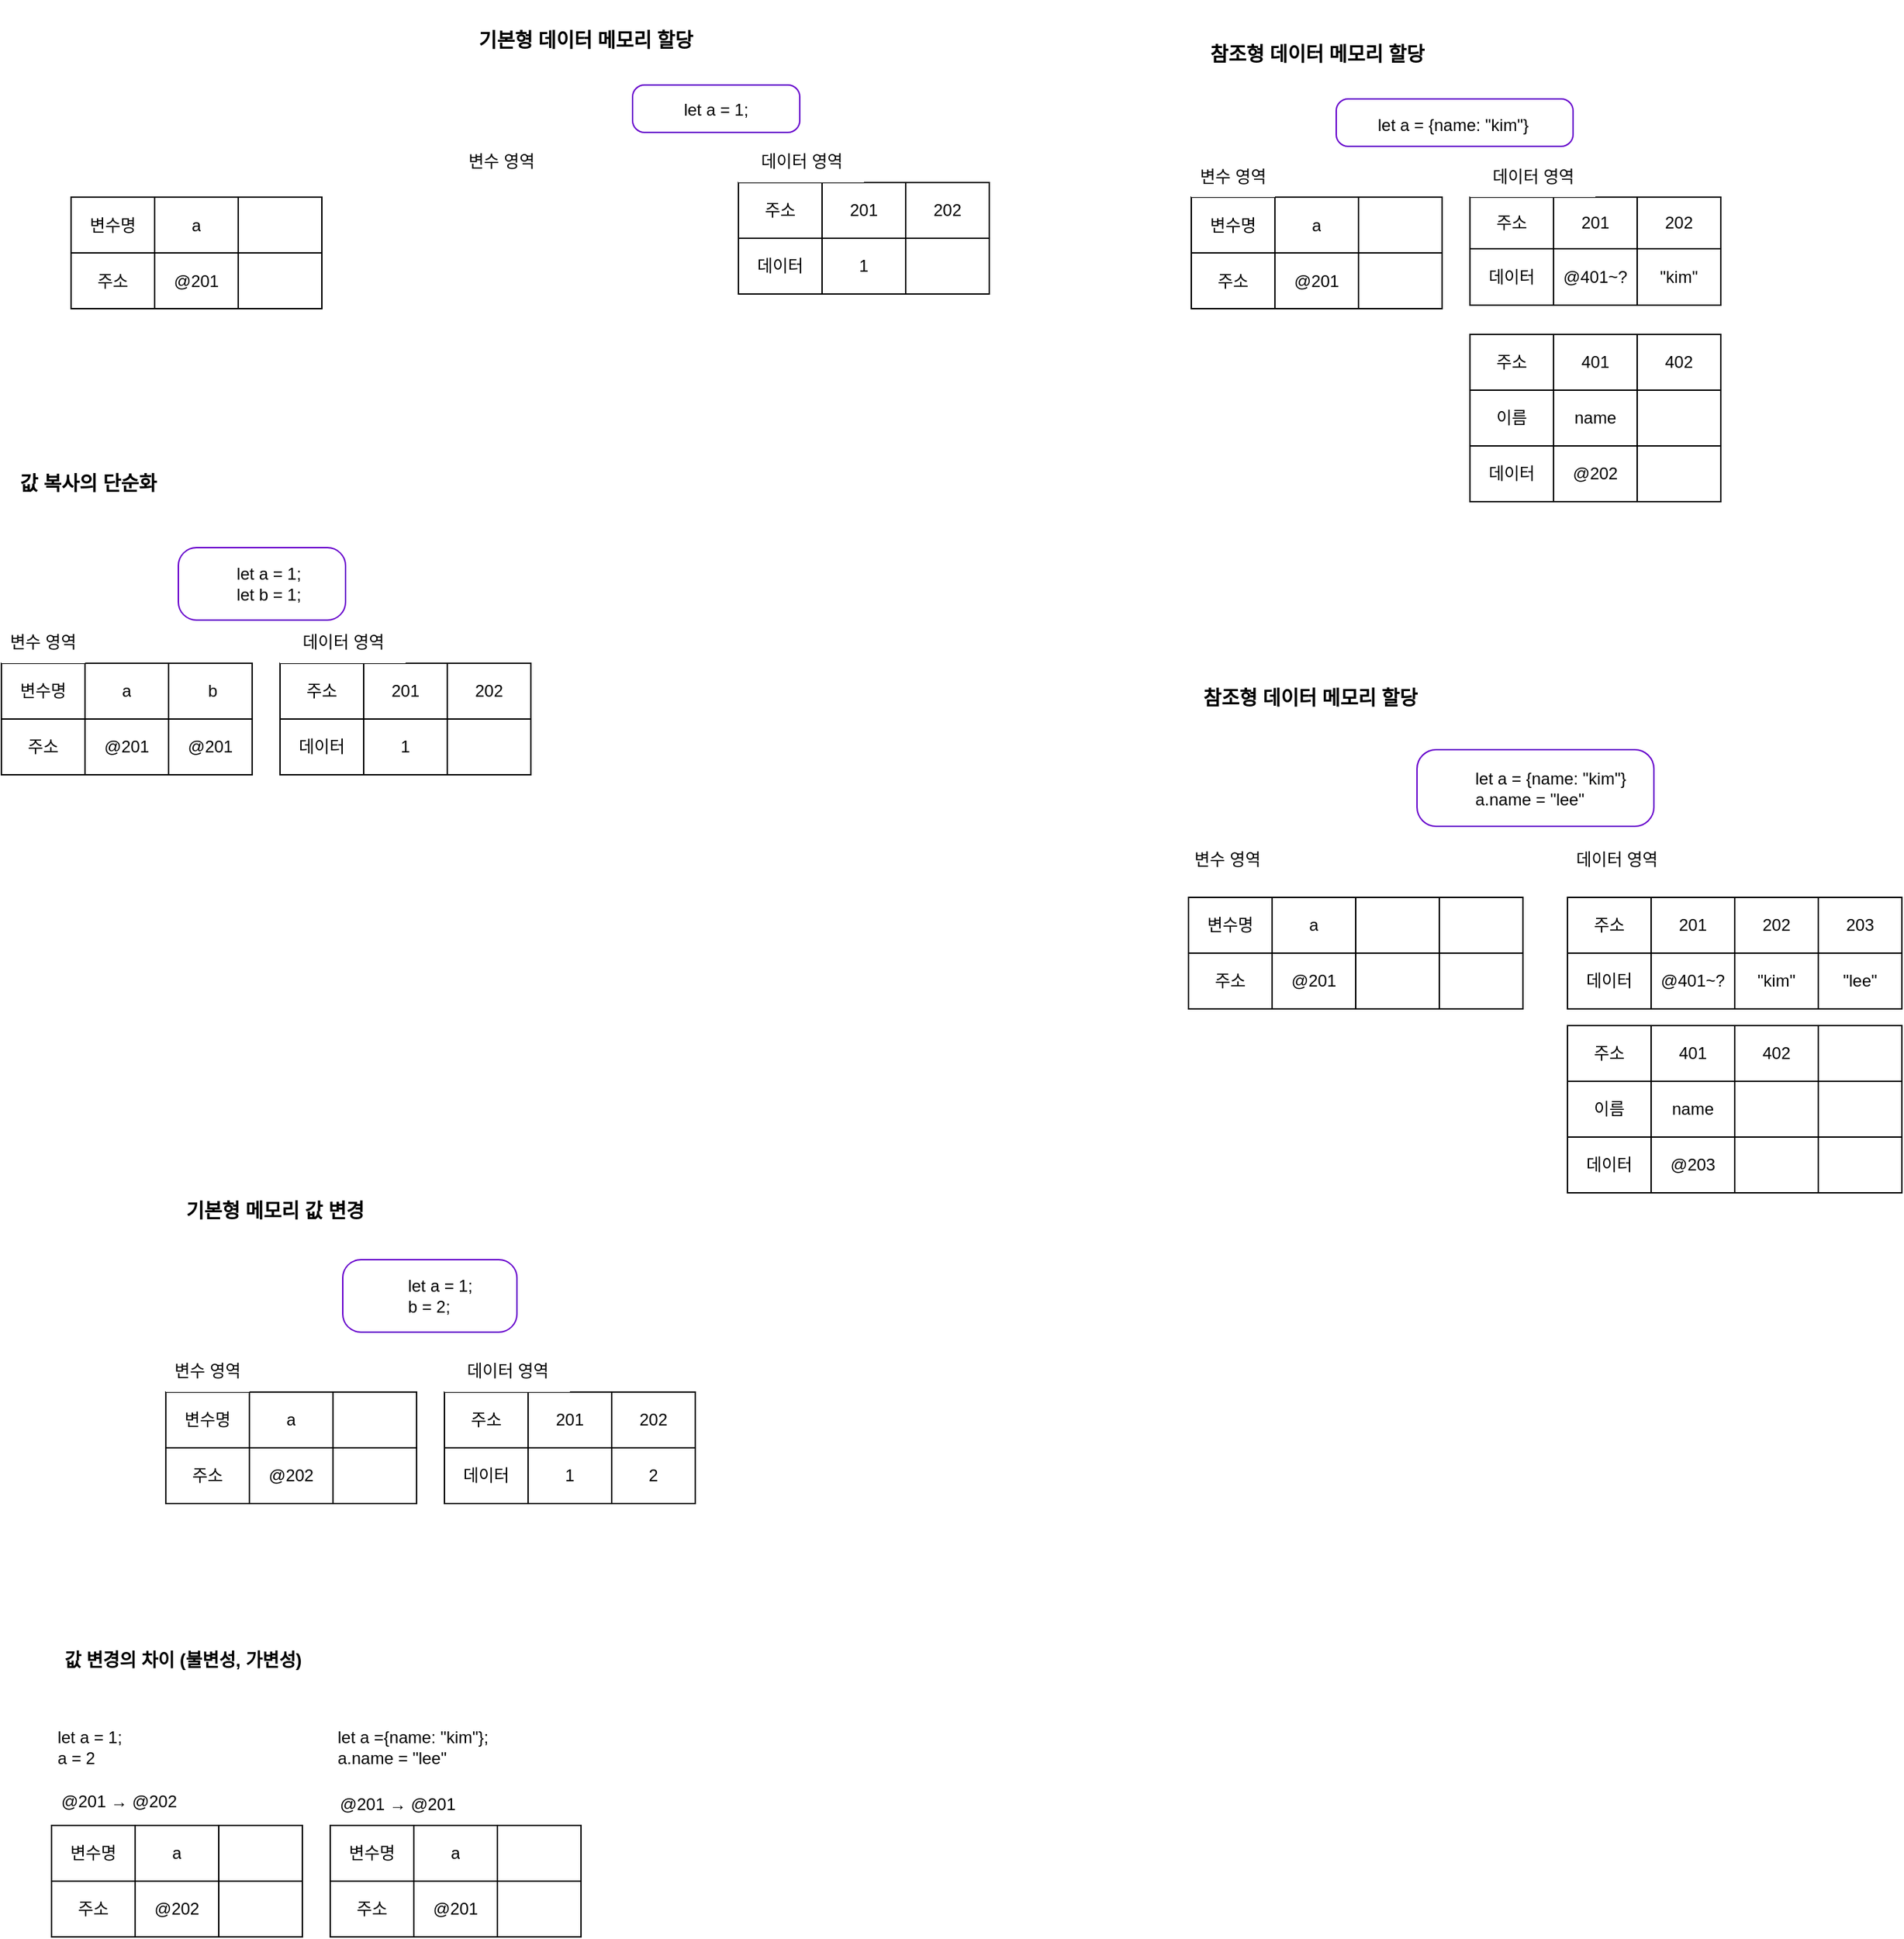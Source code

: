 <mxfile version="23.1.6" type="github">
  <diagram name="페이지-1" id="zw-T5pLggWgz6UJJf-QC">
    <mxGraphModel dx="1746" dy="610" grid="0" gridSize="10" guides="1" tooltips="1" connect="1" arrows="0" fold="1" page="1" pageScale="1" pageWidth="827" pageHeight="1169" math="0" shadow="0">
      <root>
        <mxCell id="0" />
        <mxCell id="1" parent="0" />
        <mxCell id="ILoR6FVgrKeTUCLkfxR6-1" value="&lt;h3&gt;기본형 데이터 메모리 할당&lt;/h3&gt;" style="text;html=1;align=center;verticalAlign=middle;resizable=0;points=[];autosize=1;strokeColor=none;fillColor=#FFFFFF;" vertex="1" parent="1">
          <mxGeometry x="-432" y="29" width="184" height="57" as="geometry" />
        </mxCell>
        <mxCell id="ILoR6FVgrKeTUCLkfxR6-2" value="let a = 1;" style="text;html=1;align=center;verticalAlign=middle;whiteSpace=wrap;rounded=0;fillColor=#FFFFFF;" vertex="1" parent="1">
          <mxGeometry x="-276" y="93" width="60" height="30" as="geometry" />
        </mxCell>
        <mxCell id="ILoR6FVgrKeTUCLkfxR6-3" value="" style="shape=table;startSize=0;container=1;collapsible=0;childLayout=tableLayout;" vertex="1" parent="1">
          <mxGeometry x="-709" y="170.5" width="180" height="80" as="geometry" />
        </mxCell>
        <mxCell id="ILoR6FVgrKeTUCLkfxR6-4" value="" style="shape=tableRow;horizontal=0;startSize=0;swimlaneHead=0;swimlaneBody=0;strokeColor=inherit;top=0;left=0;bottom=0;right=0;collapsible=0;dropTarget=0;fillColor=none;points=[[0,0.5],[1,0.5]];portConstraint=eastwest;" vertex="1" parent="ILoR6FVgrKeTUCLkfxR6-3">
          <mxGeometry width="180" height="40" as="geometry" />
        </mxCell>
        <mxCell id="ILoR6FVgrKeTUCLkfxR6-5" value="변수명" style="shape=partialRectangle;html=1;whiteSpace=wrap;connectable=0;strokeColor=inherit;overflow=hidden;fillColor=none;top=0;left=0;bottom=0;right=0;pointerEvents=1;" vertex="1" parent="ILoR6FVgrKeTUCLkfxR6-4">
          <mxGeometry width="60" height="40" as="geometry">
            <mxRectangle width="60" height="40" as="alternateBounds" />
          </mxGeometry>
        </mxCell>
        <mxCell id="ILoR6FVgrKeTUCLkfxR6-6" value="a" style="shape=partialRectangle;html=1;whiteSpace=wrap;connectable=0;strokeColor=inherit;overflow=hidden;fillColor=none;top=0;left=0;bottom=0;right=0;pointerEvents=1;" vertex="1" parent="ILoR6FVgrKeTUCLkfxR6-4">
          <mxGeometry x="60" width="60" height="40" as="geometry">
            <mxRectangle width="60" height="40" as="alternateBounds" />
          </mxGeometry>
        </mxCell>
        <mxCell id="ILoR6FVgrKeTUCLkfxR6-7" value="" style="shape=partialRectangle;html=1;whiteSpace=wrap;connectable=0;strokeColor=inherit;overflow=hidden;fillColor=none;top=0;left=0;bottom=0;right=0;pointerEvents=1;" vertex="1" parent="ILoR6FVgrKeTUCLkfxR6-4">
          <mxGeometry x="120" width="60" height="40" as="geometry">
            <mxRectangle width="60" height="40" as="alternateBounds" />
          </mxGeometry>
        </mxCell>
        <mxCell id="ILoR6FVgrKeTUCLkfxR6-8" value="" style="shape=tableRow;horizontal=0;startSize=0;swimlaneHead=0;swimlaneBody=0;strokeColor=inherit;top=0;left=0;bottom=0;right=0;collapsible=0;dropTarget=0;fillColor=none;points=[[0,0.5],[1,0.5]];portConstraint=eastwest;" vertex="1" parent="ILoR6FVgrKeTUCLkfxR6-3">
          <mxGeometry y="40" width="180" height="40" as="geometry" />
        </mxCell>
        <mxCell id="ILoR6FVgrKeTUCLkfxR6-9" value="주소" style="shape=partialRectangle;html=1;whiteSpace=wrap;connectable=0;strokeColor=inherit;overflow=hidden;fillColor=none;top=0;left=0;bottom=0;right=0;pointerEvents=1;" vertex="1" parent="ILoR6FVgrKeTUCLkfxR6-8">
          <mxGeometry width="60" height="40" as="geometry">
            <mxRectangle width="60" height="40" as="alternateBounds" />
          </mxGeometry>
        </mxCell>
        <mxCell id="ILoR6FVgrKeTUCLkfxR6-10" value="@201" style="shape=partialRectangle;html=1;whiteSpace=wrap;connectable=0;strokeColor=inherit;overflow=hidden;fillColor=none;top=0;left=0;bottom=0;right=0;pointerEvents=1;" vertex="1" parent="ILoR6FVgrKeTUCLkfxR6-8">
          <mxGeometry x="60" width="60" height="40" as="geometry">
            <mxRectangle width="60" height="40" as="alternateBounds" />
          </mxGeometry>
        </mxCell>
        <mxCell id="ILoR6FVgrKeTUCLkfxR6-11" value="" style="shape=partialRectangle;html=1;whiteSpace=wrap;connectable=0;strokeColor=inherit;overflow=hidden;fillColor=none;top=0;left=0;bottom=0;right=0;pointerEvents=1;" vertex="1" parent="ILoR6FVgrKeTUCLkfxR6-8">
          <mxGeometry x="120" width="60" height="40" as="geometry">
            <mxRectangle width="60" height="40" as="alternateBounds" />
          </mxGeometry>
        </mxCell>
        <mxCell id="ILoR6FVgrKeTUCLkfxR6-12" value="" style="shape=table;startSize=0;container=1;collapsible=0;childLayout=tableLayout;" vertex="1" parent="1">
          <mxGeometry x="-230" y="160" width="180" height="80" as="geometry" />
        </mxCell>
        <mxCell id="ILoR6FVgrKeTUCLkfxR6-13" value="" style="shape=tableRow;horizontal=0;startSize=0;swimlaneHead=0;swimlaneBody=0;strokeColor=inherit;top=0;left=0;bottom=0;right=0;collapsible=0;dropTarget=0;fillColor=none;points=[[0,0.5],[1,0.5]];portConstraint=eastwest;" vertex="1" parent="ILoR6FVgrKeTUCLkfxR6-12">
          <mxGeometry width="180" height="40" as="geometry" />
        </mxCell>
        <mxCell id="ILoR6FVgrKeTUCLkfxR6-14" value="주소" style="shape=partialRectangle;html=1;whiteSpace=wrap;connectable=0;strokeColor=inherit;overflow=hidden;fillColor=none;top=0;left=0;bottom=0;right=0;pointerEvents=1;" vertex="1" parent="ILoR6FVgrKeTUCLkfxR6-13">
          <mxGeometry width="60" height="40" as="geometry">
            <mxRectangle width="60" height="40" as="alternateBounds" />
          </mxGeometry>
        </mxCell>
        <mxCell id="ILoR6FVgrKeTUCLkfxR6-15" value="201" style="shape=partialRectangle;html=1;whiteSpace=wrap;connectable=0;strokeColor=inherit;overflow=hidden;fillColor=none;top=0;left=0;bottom=0;right=0;pointerEvents=1;" vertex="1" parent="ILoR6FVgrKeTUCLkfxR6-13">
          <mxGeometry x="60" width="60" height="40" as="geometry">
            <mxRectangle width="60" height="40" as="alternateBounds" />
          </mxGeometry>
        </mxCell>
        <mxCell id="ILoR6FVgrKeTUCLkfxR6-16" value="202" style="shape=partialRectangle;html=1;whiteSpace=wrap;connectable=0;strokeColor=inherit;overflow=hidden;fillColor=none;top=0;left=0;bottom=0;right=0;pointerEvents=1;" vertex="1" parent="ILoR6FVgrKeTUCLkfxR6-13">
          <mxGeometry x="120" width="60" height="40" as="geometry">
            <mxRectangle width="60" height="40" as="alternateBounds" />
          </mxGeometry>
        </mxCell>
        <mxCell id="ILoR6FVgrKeTUCLkfxR6-17" value="" style="shape=tableRow;horizontal=0;startSize=0;swimlaneHead=0;swimlaneBody=0;strokeColor=inherit;top=0;left=0;bottom=0;right=0;collapsible=0;dropTarget=0;fillColor=none;points=[[0,0.5],[1,0.5]];portConstraint=eastwest;" vertex="1" parent="ILoR6FVgrKeTUCLkfxR6-12">
          <mxGeometry y="40" width="180" height="40" as="geometry" />
        </mxCell>
        <mxCell id="ILoR6FVgrKeTUCLkfxR6-18" value="데이터" style="shape=partialRectangle;html=1;whiteSpace=wrap;connectable=0;strokeColor=inherit;overflow=hidden;fillColor=none;top=0;left=0;bottom=0;right=0;pointerEvents=1;" vertex="1" parent="ILoR6FVgrKeTUCLkfxR6-17">
          <mxGeometry width="60" height="40" as="geometry">
            <mxRectangle width="60" height="40" as="alternateBounds" />
          </mxGeometry>
        </mxCell>
        <mxCell id="ILoR6FVgrKeTUCLkfxR6-19" value="1" style="shape=partialRectangle;html=1;whiteSpace=wrap;connectable=0;strokeColor=inherit;overflow=hidden;fillColor=none;top=0;left=0;bottom=0;right=0;pointerEvents=1;" vertex="1" parent="ILoR6FVgrKeTUCLkfxR6-17">
          <mxGeometry x="60" width="60" height="40" as="geometry">
            <mxRectangle width="60" height="40" as="alternateBounds" />
          </mxGeometry>
        </mxCell>
        <mxCell id="ILoR6FVgrKeTUCLkfxR6-20" value="" style="shape=partialRectangle;html=1;whiteSpace=wrap;connectable=0;strokeColor=inherit;overflow=hidden;fillColor=none;top=0;left=0;bottom=0;right=0;pointerEvents=1;" vertex="1" parent="ILoR6FVgrKeTUCLkfxR6-17">
          <mxGeometry x="120" width="60" height="40" as="geometry">
            <mxRectangle width="60" height="40" as="alternateBounds" />
          </mxGeometry>
        </mxCell>
        <mxCell id="ILoR6FVgrKeTUCLkfxR6-21" value="변수 영역" style="text;html=1;align=center;verticalAlign=middle;whiteSpace=wrap;rounded=0;fillColor=#FFFFFF;" vertex="1" parent="1">
          <mxGeometry x="-430" y="130" width="60" height="30" as="geometry" />
        </mxCell>
        <mxCell id="ILoR6FVgrKeTUCLkfxR6-22" value="데이터 영역" style="text;html=1;align=center;verticalAlign=middle;resizable=0;points=[];autosize=1;strokeColor=none;fillColor=#FFFFFF;" vertex="1" parent="1">
          <mxGeometry x="-230" y="130" width="90" height="30" as="geometry" />
        </mxCell>
        <mxCell id="ILoR6FVgrKeTUCLkfxR6-24" value="" style="rounded=1;whiteSpace=wrap;html=1;strokeColor=#6600CC;fillColor=none;shadow=0;arcSize=25;" vertex="1" parent="1">
          <mxGeometry x="-306" y="90" width="120" height="34" as="geometry" />
        </mxCell>
        <mxCell id="ILoR6FVgrKeTUCLkfxR6-48" value="&lt;h3&gt;값 복사의 단순화&lt;/h3&gt;" style="text;html=1;align=center;verticalAlign=middle;resizable=0;points=[];autosize=1;strokeColor=none;fillColor=#FFFFFF;" vertex="1" parent="1">
          <mxGeometry x="-759" y="347" width="124" height="57" as="geometry" />
        </mxCell>
        <mxCell id="ILoR6FVgrKeTUCLkfxR6-49" value="let a = 1;&lt;br&gt;let b = 1;" style="text;html=1;align=center;verticalAlign=middle;whiteSpace=wrap;rounded=0;fillColor=#FFFFFF;" vertex="1" parent="1">
          <mxGeometry x="-598" y="429" width="62" height="38" as="geometry" />
        </mxCell>
        <mxCell id="ILoR6FVgrKeTUCLkfxR6-50" value="" style="shape=table;startSize=0;container=1;collapsible=0;childLayout=tableLayout;" vertex="1" parent="1">
          <mxGeometry x="-759" y="505" width="180" height="80" as="geometry" />
        </mxCell>
        <mxCell id="ILoR6FVgrKeTUCLkfxR6-51" value="" style="shape=tableRow;horizontal=0;startSize=0;swimlaneHead=0;swimlaneBody=0;strokeColor=inherit;top=0;left=0;bottom=0;right=0;collapsible=0;dropTarget=0;fillColor=none;points=[[0,0.5],[1,0.5]];portConstraint=eastwest;" vertex="1" parent="ILoR6FVgrKeTUCLkfxR6-50">
          <mxGeometry width="180" height="40" as="geometry" />
        </mxCell>
        <mxCell id="ILoR6FVgrKeTUCLkfxR6-52" value="변수명" style="shape=partialRectangle;html=1;whiteSpace=wrap;connectable=0;strokeColor=inherit;overflow=hidden;fillColor=none;top=0;left=0;bottom=0;right=0;pointerEvents=1;" vertex="1" parent="ILoR6FVgrKeTUCLkfxR6-51">
          <mxGeometry width="60" height="40" as="geometry">
            <mxRectangle width="60" height="40" as="alternateBounds" />
          </mxGeometry>
        </mxCell>
        <mxCell id="ILoR6FVgrKeTUCLkfxR6-53" value="a" style="shape=partialRectangle;html=1;whiteSpace=wrap;connectable=0;strokeColor=inherit;overflow=hidden;fillColor=none;top=0;left=0;bottom=0;right=0;pointerEvents=1;" vertex="1" parent="ILoR6FVgrKeTUCLkfxR6-51">
          <mxGeometry x="60" width="60" height="40" as="geometry">
            <mxRectangle width="60" height="40" as="alternateBounds" />
          </mxGeometry>
        </mxCell>
        <mxCell id="ILoR6FVgrKeTUCLkfxR6-54" value="&amp;nbsp;b" style="shape=partialRectangle;html=1;whiteSpace=wrap;connectable=0;strokeColor=inherit;overflow=hidden;fillColor=none;top=0;left=0;bottom=0;right=0;pointerEvents=1;" vertex="1" parent="ILoR6FVgrKeTUCLkfxR6-51">
          <mxGeometry x="120" width="60" height="40" as="geometry">
            <mxRectangle width="60" height="40" as="alternateBounds" />
          </mxGeometry>
        </mxCell>
        <mxCell id="ILoR6FVgrKeTUCLkfxR6-55" value="" style="shape=tableRow;horizontal=0;startSize=0;swimlaneHead=0;swimlaneBody=0;strokeColor=inherit;top=0;left=0;bottom=0;right=0;collapsible=0;dropTarget=0;fillColor=none;points=[[0,0.5],[1,0.5]];portConstraint=eastwest;" vertex="1" parent="ILoR6FVgrKeTUCLkfxR6-50">
          <mxGeometry y="40" width="180" height="40" as="geometry" />
        </mxCell>
        <mxCell id="ILoR6FVgrKeTUCLkfxR6-56" value="주소" style="shape=partialRectangle;html=1;whiteSpace=wrap;connectable=0;strokeColor=inherit;overflow=hidden;fillColor=none;top=0;left=0;bottom=0;right=0;pointerEvents=1;" vertex="1" parent="ILoR6FVgrKeTUCLkfxR6-55">
          <mxGeometry width="60" height="40" as="geometry">
            <mxRectangle width="60" height="40" as="alternateBounds" />
          </mxGeometry>
        </mxCell>
        <mxCell id="ILoR6FVgrKeTUCLkfxR6-57" value="@201" style="shape=partialRectangle;html=1;whiteSpace=wrap;connectable=0;strokeColor=inherit;overflow=hidden;fillColor=none;top=0;left=0;bottom=0;right=0;pointerEvents=1;" vertex="1" parent="ILoR6FVgrKeTUCLkfxR6-55">
          <mxGeometry x="60" width="60" height="40" as="geometry">
            <mxRectangle width="60" height="40" as="alternateBounds" />
          </mxGeometry>
        </mxCell>
        <mxCell id="ILoR6FVgrKeTUCLkfxR6-58" value="@201" style="shape=partialRectangle;html=1;whiteSpace=wrap;connectable=0;strokeColor=inherit;overflow=hidden;fillColor=none;top=0;left=0;bottom=0;right=0;pointerEvents=1;" vertex="1" parent="ILoR6FVgrKeTUCLkfxR6-55">
          <mxGeometry x="120" width="60" height="40" as="geometry">
            <mxRectangle width="60" height="40" as="alternateBounds" />
          </mxGeometry>
        </mxCell>
        <mxCell id="ILoR6FVgrKeTUCLkfxR6-59" value="" style="shape=table;startSize=0;container=1;collapsible=0;childLayout=tableLayout;" vertex="1" parent="1">
          <mxGeometry x="-559" y="505" width="180" height="80" as="geometry" />
        </mxCell>
        <mxCell id="ILoR6FVgrKeTUCLkfxR6-60" value="" style="shape=tableRow;horizontal=0;startSize=0;swimlaneHead=0;swimlaneBody=0;strokeColor=inherit;top=0;left=0;bottom=0;right=0;collapsible=0;dropTarget=0;fillColor=none;points=[[0,0.5],[1,0.5]];portConstraint=eastwest;" vertex="1" parent="ILoR6FVgrKeTUCLkfxR6-59">
          <mxGeometry width="180" height="40" as="geometry" />
        </mxCell>
        <mxCell id="ILoR6FVgrKeTUCLkfxR6-61" value="주소" style="shape=partialRectangle;html=1;whiteSpace=wrap;connectable=0;strokeColor=inherit;overflow=hidden;fillColor=none;top=0;left=0;bottom=0;right=0;pointerEvents=1;" vertex="1" parent="ILoR6FVgrKeTUCLkfxR6-60">
          <mxGeometry width="60" height="40" as="geometry">
            <mxRectangle width="60" height="40" as="alternateBounds" />
          </mxGeometry>
        </mxCell>
        <mxCell id="ILoR6FVgrKeTUCLkfxR6-62" value="201" style="shape=partialRectangle;html=1;whiteSpace=wrap;connectable=0;strokeColor=inherit;overflow=hidden;fillColor=none;top=0;left=0;bottom=0;right=0;pointerEvents=1;" vertex="1" parent="ILoR6FVgrKeTUCLkfxR6-60">
          <mxGeometry x="60" width="60" height="40" as="geometry">
            <mxRectangle width="60" height="40" as="alternateBounds" />
          </mxGeometry>
        </mxCell>
        <mxCell id="ILoR6FVgrKeTUCLkfxR6-63" value="202" style="shape=partialRectangle;html=1;whiteSpace=wrap;connectable=0;strokeColor=inherit;overflow=hidden;fillColor=none;top=0;left=0;bottom=0;right=0;pointerEvents=1;" vertex="1" parent="ILoR6FVgrKeTUCLkfxR6-60">
          <mxGeometry x="120" width="60" height="40" as="geometry">
            <mxRectangle width="60" height="40" as="alternateBounds" />
          </mxGeometry>
        </mxCell>
        <mxCell id="ILoR6FVgrKeTUCLkfxR6-64" value="" style="shape=tableRow;horizontal=0;startSize=0;swimlaneHead=0;swimlaneBody=0;strokeColor=inherit;top=0;left=0;bottom=0;right=0;collapsible=0;dropTarget=0;fillColor=none;points=[[0,0.5],[1,0.5]];portConstraint=eastwest;" vertex="1" parent="ILoR6FVgrKeTUCLkfxR6-59">
          <mxGeometry y="40" width="180" height="40" as="geometry" />
        </mxCell>
        <mxCell id="ILoR6FVgrKeTUCLkfxR6-65" value="데이터" style="shape=partialRectangle;html=1;whiteSpace=wrap;connectable=0;strokeColor=inherit;overflow=hidden;fillColor=none;top=0;left=0;bottom=0;right=0;pointerEvents=1;" vertex="1" parent="ILoR6FVgrKeTUCLkfxR6-64">
          <mxGeometry width="60" height="40" as="geometry">
            <mxRectangle width="60" height="40" as="alternateBounds" />
          </mxGeometry>
        </mxCell>
        <mxCell id="ILoR6FVgrKeTUCLkfxR6-66" value="1" style="shape=partialRectangle;html=1;whiteSpace=wrap;connectable=0;strokeColor=inherit;overflow=hidden;fillColor=none;top=0;left=0;bottom=0;right=0;pointerEvents=1;" vertex="1" parent="ILoR6FVgrKeTUCLkfxR6-64">
          <mxGeometry x="60" width="60" height="40" as="geometry">
            <mxRectangle width="60" height="40" as="alternateBounds" />
          </mxGeometry>
        </mxCell>
        <mxCell id="ILoR6FVgrKeTUCLkfxR6-67" value="" style="shape=partialRectangle;html=1;whiteSpace=wrap;connectable=0;strokeColor=inherit;overflow=hidden;fillColor=none;top=0;left=0;bottom=0;right=0;pointerEvents=1;" vertex="1" parent="ILoR6FVgrKeTUCLkfxR6-64">
          <mxGeometry x="120" width="60" height="40" as="geometry">
            <mxRectangle width="60" height="40" as="alternateBounds" />
          </mxGeometry>
        </mxCell>
        <mxCell id="ILoR6FVgrKeTUCLkfxR6-68" value="변수 영역" style="text;html=1;align=center;verticalAlign=middle;whiteSpace=wrap;rounded=0;fillColor=#FFFFFF;" vertex="1" parent="1">
          <mxGeometry x="-759" y="475" width="60" height="30" as="geometry" />
        </mxCell>
        <mxCell id="ILoR6FVgrKeTUCLkfxR6-69" value="데이터 영역" style="text;html=1;align=center;verticalAlign=middle;resizable=0;points=[];autosize=1;strokeColor=none;fillColor=#FFFFFF;" vertex="1" parent="1">
          <mxGeometry x="-559" y="475" width="90" height="30" as="geometry" />
        </mxCell>
        <mxCell id="ILoR6FVgrKeTUCLkfxR6-70" value="&lt;br&gt;&lt;div&gt;&lt;br/&gt;&lt;/div&gt;" style="rounded=1;whiteSpace=wrap;html=1;strokeColor=#6600CC;fillColor=none;shadow=0;arcSize=25;" vertex="1" parent="1">
          <mxGeometry x="-632" y="422" width="120" height="52" as="geometry" />
        </mxCell>
        <mxCell id="ILoR6FVgrKeTUCLkfxR6-71" value="&lt;h3&gt;기본형 메모리 값 변경&lt;/h3&gt;" style="text;html=1;align=center;verticalAlign=middle;resizable=0;points=[];autosize=1;strokeColor=none;fillColor=#FFFFFF;" vertex="1" parent="1">
          <mxGeometry x="-641" y="869" width="156" height="57" as="geometry" />
        </mxCell>
        <mxCell id="ILoR6FVgrKeTUCLkfxR6-72" value="let a = 1;&lt;br&gt;&lt;div style=&quot;text-align: left;&quot;&gt;&lt;span style=&quot;background-color: initial;&quot;&gt;b = 2;&lt;/span&gt;&lt;/div&gt;" style="text;html=1;align=center;verticalAlign=middle;whiteSpace=wrap;rounded=0;fillColor=#FFFFFF;" vertex="1" parent="1">
          <mxGeometry x="-475" y="940" width="62" height="38" as="geometry" />
        </mxCell>
        <mxCell id="ILoR6FVgrKeTUCLkfxR6-73" value="" style="shape=table;startSize=0;container=1;collapsible=0;childLayout=tableLayout;" vertex="1" parent="1">
          <mxGeometry x="-641" y="1028" width="180" height="80" as="geometry" />
        </mxCell>
        <mxCell id="ILoR6FVgrKeTUCLkfxR6-74" value="" style="shape=tableRow;horizontal=0;startSize=0;swimlaneHead=0;swimlaneBody=0;strokeColor=inherit;top=0;left=0;bottom=0;right=0;collapsible=0;dropTarget=0;fillColor=none;points=[[0,0.5],[1,0.5]];portConstraint=eastwest;" vertex="1" parent="ILoR6FVgrKeTUCLkfxR6-73">
          <mxGeometry width="180" height="40" as="geometry" />
        </mxCell>
        <mxCell id="ILoR6FVgrKeTUCLkfxR6-75" value="변수명" style="shape=partialRectangle;html=1;whiteSpace=wrap;connectable=0;strokeColor=inherit;overflow=hidden;fillColor=none;top=0;left=0;bottom=0;right=0;pointerEvents=1;" vertex="1" parent="ILoR6FVgrKeTUCLkfxR6-74">
          <mxGeometry width="60" height="40" as="geometry">
            <mxRectangle width="60" height="40" as="alternateBounds" />
          </mxGeometry>
        </mxCell>
        <mxCell id="ILoR6FVgrKeTUCLkfxR6-76" value="a" style="shape=partialRectangle;html=1;whiteSpace=wrap;connectable=0;strokeColor=inherit;overflow=hidden;fillColor=none;top=0;left=0;bottom=0;right=0;pointerEvents=1;" vertex="1" parent="ILoR6FVgrKeTUCLkfxR6-74">
          <mxGeometry x="60" width="60" height="40" as="geometry">
            <mxRectangle width="60" height="40" as="alternateBounds" />
          </mxGeometry>
        </mxCell>
        <mxCell id="ILoR6FVgrKeTUCLkfxR6-77" value="" style="shape=partialRectangle;html=1;whiteSpace=wrap;connectable=0;strokeColor=inherit;overflow=hidden;fillColor=none;top=0;left=0;bottom=0;right=0;pointerEvents=1;" vertex="1" parent="ILoR6FVgrKeTUCLkfxR6-74">
          <mxGeometry x="120" width="60" height="40" as="geometry">
            <mxRectangle width="60" height="40" as="alternateBounds" />
          </mxGeometry>
        </mxCell>
        <mxCell id="ILoR6FVgrKeTUCLkfxR6-78" value="" style="shape=tableRow;horizontal=0;startSize=0;swimlaneHead=0;swimlaneBody=0;strokeColor=inherit;top=0;left=0;bottom=0;right=0;collapsible=0;dropTarget=0;fillColor=none;points=[[0,0.5],[1,0.5]];portConstraint=eastwest;" vertex="1" parent="ILoR6FVgrKeTUCLkfxR6-73">
          <mxGeometry y="40" width="180" height="40" as="geometry" />
        </mxCell>
        <mxCell id="ILoR6FVgrKeTUCLkfxR6-79" value="주소" style="shape=partialRectangle;html=1;whiteSpace=wrap;connectable=0;strokeColor=inherit;overflow=hidden;fillColor=none;top=0;left=0;bottom=0;right=0;pointerEvents=1;" vertex="1" parent="ILoR6FVgrKeTUCLkfxR6-78">
          <mxGeometry width="60" height="40" as="geometry">
            <mxRectangle width="60" height="40" as="alternateBounds" />
          </mxGeometry>
        </mxCell>
        <mxCell id="ILoR6FVgrKeTUCLkfxR6-80" value="@202" style="shape=partialRectangle;html=1;whiteSpace=wrap;connectable=0;strokeColor=inherit;overflow=hidden;fillColor=none;top=0;left=0;bottom=0;right=0;pointerEvents=1;" vertex="1" parent="ILoR6FVgrKeTUCLkfxR6-78">
          <mxGeometry x="60" width="60" height="40" as="geometry">
            <mxRectangle width="60" height="40" as="alternateBounds" />
          </mxGeometry>
        </mxCell>
        <mxCell id="ILoR6FVgrKeTUCLkfxR6-81" value="" style="shape=partialRectangle;html=1;whiteSpace=wrap;connectable=0;strokeColor=inherit;overflow=hidden;fillColor=none;top=0;left=0;bottom=0;right=0;pointerEvents=1;" vertex="1" parent="ILoR6FVgrKeTUCLkfxR6-78">
          <mxGeometry x="120" width="60" height="40" as="geometry">
            <mxRectangle width="60" height="40" as="alternateBounds" />
          </mxGeometry>
        </mxCell>
        <mxCell id="ILoR6FVgrKeTUCLkfxR6-82" value="" style="shape=table;startSize=0;container=1;collapsible=0;childLayout=tableLayout;" vertex="1" parent="1">
          <mxGeometry x="-441" y="1028" width="180" height="80" as="geometry" />
        </mxCell>
        <mxCell id="ILoR6FVgrKeTUCLkfxR6-83" value="" style="shape=tableRow;horizontal=0;startSize=0;swimlaneHead=0;swimlaneBody=0;strokeColor=inherit;top=0;left=0;bottom=0;right=0;collapsible=0;dropTarget=0;fillColor=none;points=[[0,0.5],[1,0.5]];portConstraint=eastwest;" vertex="1" parent="ILoR6FVgrKeTUCLkfxR6-82">
          <mxGeometry width="180" height="40" as="geometry" />
        </mxCell>
        <mxCell id="ILoR6FVgrKeTUCLkfxR6-84" value="주소" style="shape=partialRectangle;html=1;whiteSpace=wrap;connectable=0;strokeColor=inherit;overflow=hidden;fillColor=none;top=0;left=0;bottom=0;right=0;pointerEvents=1;" vertex="1" parent="ILoR6FVgrKeTUCLkfxR6-83">
          <mxGeometry width="60" height="40" as="geometry">
            <mxRectangle width="60" height="40" as="alternateBounds" />
          </mxGeometry>
        </mxCell>
        <mxCell id="ILoR6FVgrKeTUCLkfxR6-85" value="201" style="shape=partialRectangle;html=1;whiteSpace=wrap;connectable=0;strokeColor=inherit;overflow=hidden;fillColor=none;top=0;left=0;bottom=0;right=0;pointerEvents=1;" vertex="1" parent="ILoR6FVgrKeTUCLkfxR6-83">
          <mxGeometry x="60" width="60" height="40" as="geometry">
            <mxRectangle width="60" height="40" as="alternateBounds" />
          </mxGeometry>
        </mxCell>
        <mxCell id="ILoR6FVgrKeTUCLkfxR6-86" value="202" style="shape=partialRectangle;html=1;whiteSpace=wrap;connectable=0;strokeColor=inherit;overflow=hidden;fillColor=none;top=0;left=0;bottom=0;right=0;pointerEvents=1;" vertex="1" parent="ILoR6FVgrKeTUCLkfxR6-83">
          <mxGeometry x="120" width="60" height="40" as="geometry">
            <mxRectangle width="60" height="40" as="alternateBounds" />
          </mxGeometry>
        </mxCell>
        <mxCell id="ILoR6FVgrKeTUCLkfxR6-87" value="" style="shape=tableRow;horizontal=0;startSize=0;swimlaneHead=0;swimlaneBody=0;strokeColor=inherit;top=0;left=0;bottom=0;right=0;collapsible=0;dropTarget=0;fillColor=none;points=[[0,0.5],[1,0.5]];portConstraint=eastwest;" vertex="1" parent="ILoR6FVgrKeTUCLkfxR6-82">
          <mxGeometry y="40" width="180" height="40" as="geometry" />
        </mxCell>
        <mxCell id="ILoR6FVgrKeTUCLkfxR6-88" value="데이터" style="shape=partialRectangle;html=1;whiteSpace=wrap;connectable=0;strokeColor=inherit;overflow=hidden;fillColor=none;top=0;left=0;bottom=0;right=0;pointerEvents=1;" vertex="1" parent="ILoR6FVgrKeTUCLkfxR6-87">
          <mxGeometry width="60" height="40" as="geometry">
            <mxRectangle width="60" height="40" as="alternateBounds" />
          </mxGeometry>
        </mxCell>
        <mxCell id="ILoR6FVgrKeTUCLkfxR6-89" value="1" style="shape=partialRectangle;html=1;whiteSpace=wrap;connectable=0;strokeColor=inherit;overflow=hidden;fillColor=none;top=0;left=0;bottom=0;right=0;pointerEvents=1;" vertex="1" parent="ILoR6FVgrKeTUCLkfxR6-87">
          <mxGeometry x="60" width="60" height="40" as="geometry">
            <mxRectangle width="60" height="40" as="alternateBounds" />
          </mxGeometry>
        </mxCell>
        <mxCell id="ILoR6FVgrKeTUCLkfxR6-90" value="2" style="shape=partialRectangle;html=1;whiteSpace=wrap;connectable=0;strokeColor=inherit;overflow=hidden;fillColor=none;top=0;left=0;bottom=0;right=0;pointerEvents=1;" vertex="1" parent="ILoR6FVgrKeTUCLkfxR6-87">
          <mxGeometry x="120" width="60" height="40" as="geometry">
            <mxRectangle width="60" height="40" as="alternateBounds" />
          </mxGeometry>
        </mxCell>
        <mxCell id="ILoR6FVgrKeTUCLkfxR6-91" value="변수 영역" style="text;html=1;align=center;verticalAlign=middle;whiteSpace=wrap;rounded=0;fillColor=#FFFFFF;" vertex="1" parent="1">
          <mxGeometry x="-641" y="998" width="60" height="30" as="geometry" />
        </mxCell>
        <mxCell id="ILoR6FVgrKeTUCLkfxR6-92" value="데이터 영역" style="text;html=1;align=center;verticalAlign=middle;resizable=0;points=[];autosize=1;strokeColor=none;fillColor=#FFFFFF;" vertex="1" parent="1">
          <mxGeometry x="-441" y="998" width="90" height="30" as="geometry" />
        </mxCell>
        <mxCell id="ILoR6FVgrKeTUCLkfxR6-93" value="&lt;br&gt;&lt;div&gt;&lt;br/&gt;&lt;/div&gt;" style="rounded=1;whiteSpace=wrap;html=1;strokeColor=#6600CC;fillColor=none;shadow=0;arcSize=25;" vertex="1" parent="1">
          <mxGeometry x="-514" y="933" width="125" height="52" as="geometry" />
        </mxCell>
        <mxCell id="ILoR6FVgrKeTUCLkfxR6-94" value="&lt;h3&gt;참조형 데이터 메모리 할당&lt;/h3&gt;" style="text;html=1;align=center;verticalAlign=middle;resizable=0;points=[];autosize=1;strokeColor=none;fillColor=#FFFFFF;" vertex="1" parent="1">
          <mxGeometry x="93" y="39.5" width="184" height="57" as="geometry" />
        </mxCell>
        <mxCell id="ILoR6FVgrKeTUCLkfxR6-95" value="let a = {name: &quot;kim&quot;}" style="text;html=1;align=center;verticalAlign=middle;whiteSpace=wrap;rounded=0;fillColor=#FFFFFF;" vertex="1" parent="1">
          <mxGeometry x="220" y="104" width="126" height="30" as="geometry" />
        </mxCell>
        <mxCell id="ILoR6FVgrKeTUCLkfxR6-96" value="" style="shape=table;startSize=0;container=1;collapsible=0;childLayout=tableLayout;" vertex="1" parent="1">
          <mxGeometry x="95" y="170.5" width="180" height="80" as="geometry" />
        </mxCell>
        <mxCell id="ILoR6FVgrKeTUCLkfxR6-97" value="" style="shape=tableRow;horizontal=0;startSize=0;swimlaneHead=0;swimlaneBody=0;strokeColor=inherit;top=0;left=0;bottom=0;right=0;collapsible=0;dropTarget=0;fillColor=none;points=[[0,0.5],[1,0.5]];portConstraint=eastwest;" vertex="1" parent="ILoR6FVgrKeTUCLkfxR6-96">
          <mxGeometry width="180" height="40" as="geometry" />
        </mxCell>
        <mxCell id="ILoR6FVgrKeTUCLkfxR6-98" value="변수명" style="shape=partialRectangle;html=1;whiteSpace=wrap;connectable=0;strokeColor=inherit;overflow=hidden;fillColor=none;top=0;left=0;bottom=0;right=0;pointerEvents=1;" vertex="1" parent="ILoR6FVgrKeTUCLkfxR6-97">
          <mxGeometry width="60" height="40" as="geometry">
            <mxRectangle width="60" height="40" as="alternateBounds" />
          </mxGeometry>
        </mxCell>
        <mxCell id="ILoR6FVgrKeTUCLkfxR6-99" value="a" style="shape=partialRectangle;html=1;whiteSpace=wrap;connectable=0;strokeColor=inherit;overflow=hidden;fillColor=none;top=0;left=0;bottom=0;right=0;pointerEvents=1;" vertex="1" parent="ILoR6FVgrKeTUCLkfxR6-97">
          <mxGeometry x="60" width="60" height="40" as="geometry">
            <mxRectangle width="60" height="40" as="alternateBounds" />
          </mxGeometry>
        </mxCell>
        <mxCell id="ILoR6FVgrKeTUCLkfxR6-100" value="" style="shape=partialRectangle;html=1;whiteSpace=wrap;connectable=0;strokeColor=inherit;overflow=hidden;fillColor=none;top=0;left=0;bottom=0;right=0;pointerEvents=1;" vertex="1" parent="ILoR6FVgrKeTUCLkfxR6-97">
          <mxGeometry x="120" width="60" height="40" as="geometry">
            <mxRectangle width="60" height="40" as="alternateBounds" />
          </mxGeometry>
        </mxCell>
        <mxCell id="ILoR6FVgrKeTUCLkfxR6-101" value="" style="shape=tableRow;horizontal=0;startSize=0;swimlaneHead=0;swimlaneBody=0;strokeColor=inherit;top=0;left=0;bottom=0;right=0;collapsible=0;dropTarget=0;fillColor=none;points=[[0,0.5],[1,0.5]];portConstraint=eastwest;" vertex="1" parent="ILoR6FVgrKeTUCLkfxR6-96">
          <mxGeometry y="40" width="180" height="40" as="geometry" />
        </mxCell>
        <mxCell id="ILoR6FVgrKeTUCLkfxR6-102" value="주소" style="shape=partialRectangle;html=1;whiteSpace=wrap;connectable=0;strokeColor=inherit;overflow=hidden;fillColor=none;top=0;left=0;bottom=0;right=0;pointerEvents=1;" vertex="1" parent="ILoR6FVgrKeTUCLkfxR6-101">
          <mxGeometry width="60" height="40" as="geometry">
            <mxRectangle width="60" height="40" as="alternateBounds" />
          </mxGeometry>
        </mxCell>
        <mxCell id="ILoR6FVgrKeTUCLkfxR6-103" value="@201" style="shape=partialRectangle;html=1;whiteSpace=wrap;connectable=0;strokeColor=inherit;overflow=hidden;fillColor=none;top=0;left=0;bottom=0;right=0;pointerEvents=1;" vertex="1" parent="ILoR6FVgrKeTUCLkfxR6-101">
          <mxGeometry x="60" width="60" height="40" as="geometry">
            <mxRectangle width="60" height="40" as="alternateBounds" />
          </mxGeometry>
        </mxCell>
        <mxCell id="ILoR6FVgrKeTUCLkfxR6-104" value="" style="shape=partialRectangle;html=1;whiteSpace=wrap;connectable=0;strokeColor=inherit;overflow=hidden;fillColor=none;top=0;left=0;bottom=0;right=0;pointerEvents=1;" vertex="1" parent="ILoR6FVgrKeTUCLkfxR6-101">
          <mxGeometry x="120" width="60" height="40" as="geometry">
            <mxRectangle width="60" height="40" as="alternateBounds" />
          </mxGeometry>
        </mxCell>
        <mxCell id="ILoR6FVgrKeTUCLkfxR6-105" value="" style="shape=table;startSize=0;container=1;collapsible=0;childLayout=tableLayout;" vertex="1" parent="1">
          <mxGeometry x="295" y="170.5" width="180" height="77.5" as="geometry" />
        </mxCell>
        <mxCell id="ILoR6FVgrKeTUCLkfxR6-106" value="" style="shape=tableRow;horizontal=0;startSize=0;swimlaneHead=0;swimlaneBody=0;strokeColor=inherit;top=0;left=0;bottom=0;right=0;collapsible=0;dropTarget=0;fillColor=none;points=[[0,0.5],[1,0.5]];portConstraint=eastwest;" vertex="1" parent="ILoR6FVgrKeTUCLkfxR6-105">
          <mxGeometry width="180" height="37" as="geometry" />
        </mxCell>
        <mxCell id="ILoR6FVgrKeTUCLkfxR6-107" value="주소" style="shape=partialRectangle;html=1;whiteSpace=wrap;connectable=0;strokeColor=inherit;overflow=hidden;fillColor=none;top=0;left=0;bottom=0;right=0;pointerEvents=1;" vertex="1" parent="ILoR6FVgrKeTUCLkfxR6-106">
          <mxGeometry width="60" height="37" as="geometry">
            <mxRectangle width="60" height="37" as="alternateBounds" />
          </mxGeometry>
        </mxCell>
        <mxCell id="ILoR6FVgrKeTUCLkfxR6-108" value="201" style="shape=partialRectangle;html=1;whiteSpace=wrap;connectable=0;strokeColor=inherit;overflow=hidden;fillColor=none;top=0;left=0;bottom=0;right=0;pointerEvents=1;" vertex="1" parent="ILoR6FVgrKeTUCLkfxR6-106">
          <mxGeometry x="60" width="60" height="37" as="geometry">
            <mxRectangle width="60" height="37" as="alternateBounds" />
          </mxGeometry>
        </mxCell>
        <mxCell id="ILoR6FVgrKeTUCLkfxR6-109" value="202" style="shape=partialRectangle;html=1;whiteSpace=wrap;connectable=0;strokeColor=inherit;overflow=hidden;fillColor=none;top=0;left=0;bottom=0;right=0;pointerEvents=1;" vertex="1" parent="ILoR6FVgrKeTUCLkfxR6-106">
          <mxGeometry x="120" width="60" height="37" as="geometry">
            <mxRectangle width="60" height="37" as="alternateBounds" />
          </mxGeometry>
        </mxCell>
        <mxCell id="ILoR6FVgrKeTUCLkfxR6-110" value="" style="shape=tableRow;horizontal=0;startSize=0;swimlaneHead=0;swimlaneBody=0;strokeColor=inherit;top=0;left=0;bottom=0;right=0;collapsible=0;dropTarget=0;fillColor=none;points=[[0,0.5],[1,0.5]];portConstraint=eastwest;" vertex="1" parent="ILoR6FVgrKeTUCLkfxR6-105">
          <mxGeometry y="37" width="180" height="41" as="geometry" />
        </mxCell>
        <mxCell id="ILoR6FVgrKeTUCLkfxR6-111" value="데이터" style="shape=partialRectangle;html=1;whiteSpace=wrap;connectable=0;strokeColor=inherit;overflow=hidden;fillColor=none;top=0;left=0;bottom=0;right=0;pointerEvents=1;" vertex="1" parent="ILoR6FVgrKeTUCLkfxR6-110">
          <mxGeometry width="60" height="41" as="geometry">
            <mxRectangle width="60" height="41" as="alternateBounds" />
          </mxGeometry>
        </mxCell>
        <mxCell id="ILoR6FVgrKeTUCLkfxR6-112" value="@401~?" style="shape=partialRectangle;html=1;whiteSpace=wrap;connectable=0;strokeColor=inherit;overflow=hidden;fillColor=none;top=0;left=0;bottom=0;right=0;pointerEvents=1;" vertex="1" parent="ILoR6FVgrKeTUCLkfxR6-110">
          <mxGeometry x="60" width="60" height="41" as="geometry">
            <mxRectangle width="60" height="41" as="alternateBounds" />
          </mxGeometry>
        </mxCell>
        <mxCell id="ILoR6FVgrKeTUCLkfxR6-113" value="&quot;kim&quot;" style="shape=partialRectangle;html=1;whiteSpace=wrap;connectable=0;strokeColor=inherit;overflow=hidden;fillColor=none;top=0;left=0;bottom=0;right=0;pointerEvents=1;" vertex="1" parent="ILoR6FVgrKeTUCLkfxR6-110">
          <mxGeometry x="120" width="60" height="41" as="geometry">
            <mxRectangle width="60" height="41" as="alternateBounds" />
          </mxGeometry>
        </mxCell>
        <mxCell id="ILoR6FVgrKeTUCLkfxR6-114" value="변수 영역" style="text;html=1;align=center;verticalAlign=middle;whiteSpace=wrap;rounded=0;fillColor=#FFFFFF;" vertex="1" parent="1">
          <mxGeometry x="95" y="140.5" width="60" height="30" as="geometry" />
        </mxCell>
        <mxCell id="ILoR6FVgrKeTUCLkfxR6-115" value="데이터 영역" style="text;html=1;align=center;verticalAlign=middle;resizable=0;points=[];autosize=1;strokeColor=none;fillColor=#FFFFFF;" vertex="1" parent="1">
          <mxGeometry x="295" y="140.5" width="90" height="30" as="geometry" />
        </mxCell>
        <mxCell id="ILoR6FVgrKeTUCLkfxR6-116" value="" style="rounded=1;whiteSpace=wrap;html=1;strokeColor=#6600CC;fillColor=none;shadow=0;arcSize=25;" vertex="1" parent="1">
          <mxGeometry x="199" y="100" width="170" height="34" as="geometry" />
        </mxCell>
        <mxCell id="ILoR6FVgrKeTUCLkfxR6-117" value="" style="shape=table;startSize=0;container=1;collapsible=0;childLayout=tableLayout;" vertex="1" parent="1">
          <mxGeometry x="295" y="269" width="180" height="120" as="geometry" />
        </mxCell>
        <mxCell id="ILoR6FVgrKeTUCLkfxR6-118" value="" style="shape=tableRow;horizontal=0;startSize=0;swimlaneHead=0;swimlaneBody=0;strokeColor=inherit;top=0;left=0;bottom=0;right=0;collapsible=0;dropTarget=0;fillColor=none;points=[[0,0.5],[1,0.5]];portConstraint=eastwest;" vertex="1" parent="ILoR6FVgrKeTUCLkfxR6-117">
          <mxGeometry width="180" height="40" as="geometry" />
        </mxCell>
        <mxCell id="ILoR6FVgrKeTUCLkfxR6-119" value="주소" style="shape=partialRectangle;html=1;whiteSpace=wrap;connectable=0;strokeColor=inherit;overflow=hidden;fillColor=none;top=0;left=0;bottom=0;right=0;pointerEvents=1;" vertex="1" parent="ILoR6FVgrKeTUCLkfxR6-118">
          <mxGeometry width="60" height="40" as="geometry">
            <mxRectangle width="60" height="40" as="alternateBounds" />
          </mxGeometry>
        </mxCell>
        <mxCell id="ILoR6FVgrKeTUCLkfxR6-120" value="401" style="shape=partialRectangle;html=1;whiteSpace=wrap;connectable=0;strokeColor=inherit;overflow=hidden;fillColor=none;top=0;left=0;bottom=0;right=0;pointerEvents=1;" vertex="1" parent="ILoR6FVgrKeTUCLkfxR6-118">
          <mxGeometry x="60" width="60" height="40" as="geometry">
            <mxRectangle width="60" height="40" as="alternateBounds" />
          </mxGeometry>
        </mxCell>
        <mxCell id="ILoR6FVgrKeTUCLkfxR6-121" value="402" style="shape=partialRectangle;html=1;whiteSpace=wrap;connectable=0;strokeColor=inherit;overflow=hidden;fillColor=none;top=0;left=0;bottom=0;right=0;pointerEvents=1;" vertex="1" parent="ILoR6FVgrKeTUCLkfxR6-118">
          <mxGeometry x="120" width="60" height="40" as="geometry">
            <mxRectangle width="60" height="40" as="alternateBounds" />
          </mxGeometry>
        </mxCell>
        <mxCell id="ILoR6FVgrKeTUCLkfxR6-122" value="" style="shape=tableRow;horizontal=0;startSize=0;swimlaneHead=0;swimlaneBody=0;strokeColor=inherit;top=0;left=0;bottom=0;right=0;collapsible=0;dropTarget=0;fillColor=none;points=[[0,0.5],[1,0.5]];portConstraint=eastwest;" vertex="1" parent="ILoR6FVgrKeTUCLkfxR6-117">
          <mxGeometry y="40" width="180" height="40" as="geometry" />
        </mxCell>
        <mxCell id="ILoR6FVgrKeTUCLkfxR6-123" value="이름" style="shape=partialRectangle;html=1;whiteSpace=wrap;connectable=0;strokeColor=inherit;overflow=hidden;fillColor=none;top=0;left=0;bottom=0;right=0;pointerEvents=1;" vertex="1" parent="ILoR6FVgrKeTUCLkfxR6-122">
          <mxGeometry width="60" height="40" as="geometry">
            <mxRectangle width="60" height="40" as="alternateBounds" />
          </mxGeometry>
        </mxCell>
        <mxCell id="ILoR6FVgrKeTUCLkfxR6-124" value="name" style="shape=partialRectangle;html=1;whiteSpace=wrap;connectable=0;strokeColor=inherit;overflow=hidden;fillColor=none;top=0;left=0;bottom=0;right=0;pointerEvents=1;" vertex="1" parent="ILoR6FVgrKeTUCLkfxR6-122">
          <mxGeometry x="60" width="60" height="40" as="geometry">
            <mxRectangle width="60" height="40" as="alternateBounds" />
          </mxGeometry>
        </mxCell>
        <mxCell id="ILoR6FVgrKeTUCLkfxR6-125" value="" style="shape=partialRectangle;html=1;whiteSpace=wrap;connectable=0;strokeColor=inherit;overflow=hidden;fillColor=none;top=0;left=0;bottom=0;right=0;pointerEvents=1;" vertex="1" parent="ILoR6FVgrKeTUCLkfxR6-122">
          <mxGeometry x="120" width="60" height="40" as="geometry">
            <mxRectangle width="60" height="40" as="alternateBounds" />
          </mxGeometry>
        </mxCell>
        <mxCell id="ILoR6FVgrKeTUCLkfxR6-126" value="" style="shape=tableRow;horizontal=0;startSize=0;swimlaneHead=0;swimlaneBody=0;strokeColor=inherit;top=0;left=0;bottom=0;right=0;collapsible=0;dropTarget=0;fillColor=none;points=[[0,0.5],[1,0.5]];portConstraint=eastwest;" vertex="1" parent="ILoR6FVgrKeTUCLkfxR6-117">
          <mxGeometry y="80" width="180" height="40" as="geometry" />
        </mxCell>
        <mxCell id="ILoR6FVgrKeTUCLkfxR6-127" value="데이터" style="shape=partialRectangle;html=1;whiteSpace=wrap;connectable=0;strokeColor=inherit;overflow=hidden;fillColor=none;top=0;left=0;bottom=0;right=0;pointerEvents=1;" vertex="1" parent="ILoR6FVgrKeTUCLkfxR6-126">
          <mxGeometry width="60" height="40" as="geometry">
            <mxRectangle width="60" height="40" as="alternateBounds" />
          </mxGeometry>
        </mxCell>
        <mxCell id="ILoR6FVgrKeTUCLkfxR6-128" value="@202" style="shape=partialRectangle;html=1;whiteSpace=wrap;connectable=0;strokeColor=inherit;overflow=hidden;fillColor=none;top=0;left=0;bottom=0;right=0;pointerEvents=1;" vertex="1" parent="ILoR6FVgrKeTUCLkfxR6-126">
          <mxGeometry x="60" width="60" height="40" as="geometry">
            <mxRectangle width="60" height="40" as="alternateBounds" />
          </mxGeometry>
        </mxCell>
        <mxCell id="ILoR6FVgrKeTUCLkfxR6-129" value="" style="shape=partialRectangle;html=1;whiteSpace=wrap;connectable=0;strokeColor=inherit;overflow=hidden;fillColor=none;top=0;left=0;bottom=0;right=0;pointerEvents=1;" vertex="1" parent="ILoR6FVgrKeTUCLkfxR6-126">
          <mxGeometry x="120" width="60" height="40" as="geometry">
            <mxRectangle width="60" height="40" as="alternateBounds" />
          </mxGeometry>
        </mxCell>
        <mxCell id="ILoR6FVgrKeTUCLkfxR6-131" value="&lt;h3&gt;참조형 데이터 메모리 할당&lt;/h3&gt;" style="text;html=1;align=center;verticalAlign=middle;resizable=0;points=[];autosize=1;strokeColor=none;fillColor=#FFFFFF;" vertex="1" parent="1">
          <mxGeometry x="88" y="501" width="184" height="57" as="geometry" />
        </mxCell>
        <mxCell id="ILoR6FVgrKeTUCLkfxR6-132" value="let a = {name: &quot;kim&quot;}&lt;br&gt;&lt;div style=&quot;text-align: left;&quot;&gt;&lt;span style=&quot;background-color: initial;&quot;&gt;a.name = &quot;lee&quot;&lt;/span&gt;&lt;/div&gt;" style="text;html=1;align=center;verticalAlign=middle;whiteSpace=wrap;rounded=0;fillColor=#FFFFFF;" vertex="1" parent="1">
          <mxGeometry x="290" y="579.5" width="126" height="30" as="geometry" />
        </mxCell>
        <mxCell id="ILoR6FVgrKeTUCLkfxR6-151" value="변수 영역" style="text;html=1;align=center;verticalAlign=middle;whiteSpace=wrap;rounded=0;fillColor=#FFFFFF;" vertex="1" parent="1">
          <mxGeometry x="91" y="631" width="60" height="30" as="geometry" />
        </mxCell>
        <mxCell id="ILoR6FVgrKeTUCLkfxR6-152" value="데이터 영역" style="text;html=1;align=center;verticalAlign=middle;resizable=0;points=[];autosize=1;strokeColor=none;fillColor=#FFFFFF;" vertex="1" parent="1">
          <mxGeometry x="355" y="631" width="90" height="30" as="geometry" />
        </mxCell>
        <mxCell id="ILoR6FVgrKeTUCLkfxR6-153" value="" style="rounded=1;whiteSpace=wrap;html=1;strokeColor=#6600CC;fillColor=none;shadow=0;arcSize=25;" vertex="1" parent="1">
          <mxGeometry x="257" y="567" width="170" height="55" as="geometry" />
        </mxCell>
        <mxCell id="ILoR6FVgrKeTUCLkfxR6-179" value="" style="shape=table;startSize=0;container=1;collapsible=0;childLayout=tableLayout;" vertex="1" parent="1">
          <mxGeometry x="93" y="673" width="240" height="80" as="geometry" />
        </mxCell>
        <mxCell id="ILoR6FVgrKeTUCLkfxR6-180" value="" style="shape=tableRow;horizontal=0;startSize=0;swimlaneHead=0;swimlaneBody=0;strokeColor=inherit;top=0;left=0;bottom=0;right=0;collapsible=0;dropTarget=0;fillColor=none;points=[[0,0.5],[1,0.5]];portConstraint=eastwest;" vertex="1" parent="ILoR6FVgrKeTUCLkfxR6-179">
          <mxGeometry width="240" height="40" as="geometry" />
        </mxCell>
        <mxCell id="ILoR6FVgrKeTUCLkfxR6-181" value="변수명" style="shape=partialRectangle;html=1;whiteSpace=wrap;connectable=0;strokeColor=inherit;overflow=hidden;fillColor=none;top=0;left=0;bottom=0;right=0;pointerEvents=1;" vertex="1" parent="ILoR6FVgrKeTUCLkfxR6-180">
          <mxGeometry width="60" height="40" as="geometry">
            <mxRectangle width="60" height="40" as="alternateBounds" />
          </mxGeometry>
        </mxCell>
        <mxCell id="ILoR6FVgrKeTUCLkfxR6-182" value="a" style="shape=partialRectangle;html=1;whiteSpace=wrap;connectable=0;strokeColor=inherit;overflow=hidden;fillColor=none;top=0;left=0;bottom=0;right=0;pointerEvents=1;" vertex="1" parent="ILoR6FVgrKeTUCLkfxR6-180">
          <mxGeometry x="60" width="60" height="40" as="geometry">
            <mxRectangle width="60" height="40" as="alternateBounds" />
          </mxGeometry>
        </mxCell>
        <mxCell id="ILoR6FVgrKeTUCLkfxR6-183" value="" style="shape=partialRectangle;html=1;whiteSpace=wrap;connectable=0;strokeColor=inherit;overflow=hidden;fillColor=none;top=0;left=0;bottom=0;right=0;pointerEvents=1;" vertex="1" parent="ILoR6FVgrKeTUCLkfxR6-180">
          <mxGeometry x="120" width="60" height="40" as="geometry">
            <mxRectangle width="60" height="40" as="alternateBounds" />
          </mxGeometry>
        </mxCell>
        <mxCell id="ILoR6FVgrKeTUCLkfxR6-184" value="" style="shape=partialRectangle;html=1;whiteSpace=wrap;connectable=0;strokeColor=inherit;overflow=hidden;fillColor=none;top=0;left=0;bottom=0;right=0;pointerEvents=1;" vertex="1" parent="ILoR6FVgrKeTUCLkfxR6-180">
          <mxGeometry x="180" width="60" height="40" as="geometry">
            <mxRectangle width="60" height="40" as="alternateBounds" />
          </mxGeometry>
        </mxCell>
        <mxCell id="ILoR6FVgrKeTUCLkfxR6-185" value="" style="shape=tableRow;horizontal=0;startSize=0;swimlaneHead=0;swimlaneBody=0;strokeColor=inherit;top=0;left=0;bottom=0;right=0;collapsible=0;dropTarget=0;fillColor=none;points=[[0,0.5],[1,0.5]];portConstraint=eastwest;" vertex="1" parent="ILoR6FVgrKeTUCLkfxR6-179">
          <mxGeometry y="40" width="240" height="40" as="geometry" />
        </mxCell>
        <mxCell id="ILoR6FVgrKeTUCLkfxR6-186" value="주소" style="shape=partialRectangle;html=1;whiteSpace=wrap;connectable=0;strokeColor=inherit;overflow=hidden;fillColor=none;top=0;left=0;bottom=0;right=0;pointerEvents=1;" vertex="1" parent="ILoR6FVgrKeTUCLkfxR6-185">
          <mxGeometry width="60" height="40" as="geometry">
            <mxRectangle width="60" height="40" as="alternateBounds" />
          </mxGeometry>
        </mxCell>
        <mxCell id="ILoR6FVgrKeTUCLkfxR6-187" value="@201" style="shape=partialRectangle;html=1;whiteSpace=wrap;connectable=0;strokeColor=inherit;overflow=hidden;fillColor=none;top=0;left=0;bottom=0;right=0;pointerEvents=1;" vertex="1" parent="ILoR6FVgrKeTUCLkfxR6-185">
          <mxGeometry x="60" width="60" height="40" as="geometry">
            <mxRectangle width="60" height="40" as="alternateBounds" />
          </mxGeometry>
        </mxCell>
        <mxCell id="ILoR6FVgrKeTUCLkfxR6-188" value="" style="shape=partialRectangle;html=1;whiteSpace=wrap;connectable=0;strokeColor=inherit;overflow=hidden;fillColor=none;top=0;left=0;bottom=0;right=0;pointerEvents=1;" vertex="1" parent="ILoR6FVgrKeTUCLkfxR6-185">
          <mxGeometry x="120" width="60" height="40" as="geometry">
            <mxRectangle width="60" height="40" as="alternateBounds" />
          </mxGeometry>
        </mxCell>
        <mxCell id="ILoR6FVgrKeTUCLkfxR6-189" value="" style="shape=partialRectangle;html=1;whiteSpace=wrap;connectable=0;strokeColor=inherit;overflow=hidden;fillColor=none;top=0;left=0;bottom=0;right=0;pointerEvents=1;" vertex="1" parent="ILoR6FVgrKeTUCLkfxR6-185">
          <mxGeometry x="180" width="60" height="40" as="geometry">
            <mxRectangle width="60" height="40" as="alternateBounds" />
          </mxGeometry>
        </mxCell>
        <mxCell id="ILoR6FVgrKeTUCLkfxR6-190" value="" style="shape=table;startSize=0;container=1;collapsible=0;childLayout=tableLayout;" vertex="1" parent="1">
          <mxGeometry x="365" y="673" width="240" height="80" as="geometry" />
        </mxCell>
        <mxCell id="ILoR6FVgrKeTUCLkfxR6-191" value="" style="shape=tableRow;horizontal=0;startSize=0;swimlaneHead=0;swimlaneBody=0;strokeColor=inherit;top=0;left=0;bottom=0;right=0;collapsible=0;dropTarget=0;fillColor=none;points=[[0,0.5],[1,0.5]];portConstraint=eastwest;" vertex="1" parent="ILoR6FVgrKeTUCLkfxR6-190">
          <mxGeometry width="240" height="40" as="geometry" />
        </mxCell>
        <mxCell id="ILoR6FVgrKeTUCLkfxR6-192" value="주소" style="shape=partialRectangle;html=1;whiteSpace=wrap;connectable=0;strokeColor=inherit;overflow=hidden;fillColor=none;top=0;left=0;bottom=0;right=0;pointerEvents=1;" vertex="1" parent="ILoR6FVgrKeTUCLkfxR6-191">
          <mxGeometry width="60" height="40" as="geometry">
            <mxRectangle width="60" height="40" as="alternateBounds" />
          </mxGeometry>
        </mxCell>
        <mxCell id="ILoR6FVgrKeTUCLkfxR6-193" value="201" style="shape=partialRectangle;html=1;whiteSpace=wrap;connectable=0;strokeColor=inherit;overflow=hidden;fillColor=none;top=0;left=0;bottom=0;right=0;pointerEvents=1;" vertex="1" parent="ILoR6FVgrKeTUCLkfxR6-191">
          <mxGeometry x="60" width="60" height="40" as="geometry">
            <mxRectangle width="60" height="40" as="alternateBounds" />
          </mxGeometry>
        </mxCell>
        <mxCell id="ILoR6FVgrKeTUCLkfxR6-194" value="202" style="shape=partialRectangle;html=1;whiteSpace=wrap;connectable=0;strokeColor=inherit;overflow=hidden;fillColor=none;top=0;left=0;bottom=0;right=0;pointerEvents=1;" vertex="1" parent="ILoR6FVgrKeTUCLkfxR6-191">
          <mxGeometry x="120" width="60" height="40" as="geometry">
            <mxRectangle width="60" height="40" as="alternateBounds" />
          </mxGeometry>
        </mxCell>
        <mxCell id="ILoR6FVgrKeTUCLkfxR6-195" value="203" style="shape=partialRectangle;html=1;whiteSpace=wrap;connectable=0;strokeColor=inherit;overflow=hidden;fillColor=none;top=0;left=0;bottom=0;right=0;pointerEvents=1;" vertex="1" parent="ILoR6FVgrKeTUCLkfxR6-191">
          <mxGeometry x="180" width="60" height="40" as="geometry">
            <mxRectangle width="60" height="40" as="alternateBounds" />
          </mxGeometry>
        </mxCell>
        <mxCell id="ILoR6FVgrKeTUCLkfxR6-196" value="" style="shape=tableRow;horizontal=0;startSize=0;swimlaneHead=0;swimlaneBody=0;strokeColor=inherit;top=0;left=0;bottom=0;right=0;collapsible=0;dropTarget=0;fillColor=none;points=[[0,0.5],[1,0.5]];portConstraint=eastwest;" vertex="1" parent="ILoR6FVgrKeTUCLkfxR6-190">
          <mxGeometry y="40" width="240" height="40" as="geometry" />
        </mxCell>
        <mxCell id="ILoR6FVgrKeTUCLkfxR6-197" value="데이터" style="shape=partialRectangle;html=1;whiteSpace=wrap;connectable=0;strokeColor=inherit;overflow=hidden;fillColor=none;top=0;left=0;bottom=0;right=0;pointerEvents=1;" vertex="1" parent="ILoR6FVgrKeTUCLkfxR6-196">
          <mxGeometry width="60" height="40" as="geometry">
            <mxRectangle width="60" height="40" as="alternateBounds" />
          </mxGeometry>
        </mxCell>
        <mxCell id="ILoR6FVgrKeTUCLkfxR6-198" value="@401~?" style="shape=partialRectangle;html=1;whiteSpace=wrap;connectable=0;strokeColor=inherit;overflow=hidden;fillColor=none;top=0;left=0;bottom=0;right=0;pointerEvents=1;" vertex="1" parent="ILoR6FVgrKeTUCLkfxR6-196">
          <mxGeometry x="60" width="60" height="40" as="geometry">
            <mxRectangle width="60" height="40" as="alternateBounds" />
          </mxGeometry>
        </mxCell>
        <mxCell id="ILoR6FVgrKeTUCLkfxR6-199" value="&quot;kim&quot;" style="shape=partialRectangle;html=1;whiteSpace=wrap;connectable=0;strokeColor=inherit;overflow=hidden;fillColor=none;top=0;left=0;bottom=0;right=0;pointerEvents=1;" vertex="1" parent="ILoR6FVgrKeTUCLkfxR6-196">
          <mxGeometry x="120" width="60" height="40" as="geometry">
            <mxRectangle width="60" height="40" as="alternateBounds" />
          </mxGeometry>
        </mxCell>
        <mxCell id="ILoR6FVgrKeTUCLkfxR6-200" value="&quot;lee&quot;" style="shape=partialRectangle;html=1;whiteSpace=wrap;connectable=0;strokeColor=inherit;overflow=hidden;fillColor=none;top=0;left=0;bottom=0;right=0;pointerEvents=1;" vertex="1" parent="ILoR6FVgrKeTUCLkfxR6-196">
          <mxGeometry x="180" width="60" height="40" as="geometry">
            <mxRectangle width="60" height="40" as="alternateBounds" />
          </mxGeometry>
        </mxCell>
        <mxCell id="ILoR6FVgrKeTUCLkfxR6-201" value="" style="shape=table;startSize=0;container=1;collapsible=0;childLayout=tableLayout;" vertex="1" parent="1">
          <mxGeometry x="365" y="765" width="240" height="120" as="geometry" />
        </mxCell>
        <mxCell id="ILoR6FVgrKeTUCLkfxR6-202" value="" style="shape=tableRow;horizontal=0;startSize=0;swimlaneHead=0;swimlaneBody=0;strokeColor=inherit;top=0;left=0;bottom=0;right=0;collapsible=0;dropTarget=0;fillColor=none;points=[[0,0.5],[1,0.5]];portConstraint=eastwest;" vertex="1" parent="ILoR6FVgrKeTUCLkfxR6-201">
          <mxGeometry width="240" height="40" as="geometry" />
        </mxCell>
        <mxCell id="ILoR6FVgrKeTUCLkfxR6-203" value="주소" style="shape=partialRectangle;html=1;whiteSpace=wrap;connectable=0;strokeColor=inherit;overflow=hidden;fillColor=none;top=0;left=0;bottom=0;right=0;pointerEvents=1;" vertex="1" parent="ILoR6FVgrKeTUCLkfxR6-202">
          <mxGeometry width="60" height="40" as="geometry">
            <mxRectangle width="60" height="40" as="alternateBounds" />
          </mxGeometry>
        </mxCell>
        <mxCell id="ILoR6FVgrKeTUCLkfxR6-204" value="401" style="shape=partialRectangle;html=1;whiteSpace=wrap;connectable=0;strokeColor=inherit;overflow=hidden;fillColor=none;top=0;left=0;bottom=0;right=0;pointerEvents=1;" vertex="1" parent="ILoR6FVgrKeTUCLkfxR6-202">
          <mxGeometry x="60" width="60" height="40" as="geometry">
            <mxRectangle width="60" height="40" as="alternateBounds" />
          </mxGeometry>
        </mxCell>
        <mxCell id="ILoR6FVgrKeTUCLkfxR6-205" value="402" style="shape=partialRectangle;html=1;whiteSpace=wrap;connectable=0;strokeColor=inherit;overflow=hidden;fillColor=none;top=0;left=0;bottom=0;right=0;pointerEvents=1;" vertex="1" parent="ILoR6FVgrKeTUCLkfxR6-202">
          <mxGeometry x="120" width="60" height="40" as="geometry">
            <mxRectangle width="60" height="40" as="alternateBounds" />
          </mxGeometry>
        </mxCell>
        <mxCell id="ILoR6FVgrKeTUCLkfxR6-206" value="" style="shape=partialRectangle;html=1;whiteSpace=wrap;connectable=0;strokeColor=inherit;overflow=hidden;fillColor=none;top=0;left=0;bottom=0;right=0;pointerEvents=1;" vertex="1" parent="ILoR6FVgrKeTUCLkfxR6-202">
          <mxGeometry x="180" width="60" height="40" as="geometry">
            <mxRectangle width="60" height="40" as="alternateBounds" />
          </mxGeometry>
        </mxCell>
        <mxCell id="ILoR6FVgrKeTUCLkfxR6-207" value="" style="shape=tableRow;horizontal=0;startSize=0;swimlaneHead=0;swimlaneBody=0;strokeColor=inherit;top=0;left=0;bottom=0;right=0;collapsible=0;dropTarget=0;fillColor=none;points=[[0,0.5],[1,0.5]];portConstraint=eastwest;" vertex="1" parent="ILoR6FVgrKeTUCLkfxR6-201">
          <mxGeometry y="40" width="240" height="40" as="geometry" />
        </mxCell>
        <mxCell id="ILoR6FVgrKeTUCLkfxR6-208" value="이름" style="shape=partialRectangle;html=1;whiteSpace=wrap;connectable=0;strokeColor=inherit;overflow=hidden;fillColor=none;top=0;left=0;bottom=0;right=0;pointerEvents=1;" vertex="1" parent="ILoR6FVgrKeTUCLkfxR6-207">
          <mxGeometry width="60" height="40" as="geometry">
            <mxRectangle width="60" height="40" as="alternateBounds" />
          </mxGeometry>
        </mxCell>
        <mxCell id="ILoR6FVgrKeTUCLkfxR6-209" value="name" style="shape=partialRectangle;html=1;whiteSpace=wrap;connectable=0;strokeColor=inherit;overflow=hidden;fillColor=none;top=0;left=0;bottom=0;right=0;pointerEvents=1;" vertex="1" parent="ILoR6FVgrKeTUCLkfxR6-207">
          <mxGeometry x="60" width="60" height="40" as="geometry">
            <mxRectangle width="60" height="40" as="alternateBounds" />
          </mxGeometry>
        </mxCell>
        <mxCell id="ILoR6FVgrKeTUCLkfxR6-210" value="" style="shape=partialRectangle;html=1;whiteSpace=wrap;connectable=0;strokeColor=inherit;overflow=hidden;fillColor=none;top=0;left=0;bottom=0;right=0;pointerEvents=1;" vertex="1" parent="ILoR6FVgrKeTUCLkfxR6-207">
          <mxGeometry x="120" width="60" height="40" as="geometry">
            <mxRectangle width="60" height="40" as="alternateBounds" />
          </mxGeometry>
        </mxCell>
        <mxCell id="ILoR6FVgrKeTUCLkfxR6-211" value="" style="shape=partialRectangle;html=1;whiteSpace=wrap;connectable=0;strokeColor=inherit;overflow=hidden;fillColor=none;top=0;left=0;bottom=0;right=0;pointerEvents=1;" vertex="1" parent="ILoR6FVgrKeTUCLkfxR6-207">
          <mxGeometry x="180" width="60" height="40" as="geometry">
            <mxRectangle width="60" height="40" as="alternateBounds" />
          </mxGeometry>
        </mxCell>
        <mxCell id="ILoR6FVgrKeTUCLkfxR6-212" value="" style="shape=tableRow;horizontal=0;startSize=0;swimlaneHead=0;swimlaneBody=0;strokeColor=inherit;top=0;left=0;bottom=0;right=0;collapsible=0;dropTarget=0;fillColor=none;points=[[0,0.5],[1,0.5]];portConstraint=eastwest;" vertex="1" parent="ILoR6FVgrKeTUCLkfxR6-201">
          <mxGeometry y="80" width="240" height="40" as="geometry" />
        </mxCell>
        <mxCell id="ILoR6FVgrKeTUCLkfxR6-213" value="데이터" style="shape=partialRectangle;html=1;whiteSpace=wrap;connectable=0;strokeColor=inherit;overflow=hidden;fillColor=none;top=0;left=0;bottom=0;right=0;pointerEvents=1;" vertex="1" parent="ILoR6FVgrKeTUCLkfxR6-212">
          <mxGeometry width="60" height="40" as="geometry">
            <mxRectangle width="60" height="40" as="alternateBounds" />
          </mxGeometry>
        </mxCell>
        <mxCell id="ILoR6FVgrKeTUCLkfxR6-214" value="@203" style="shape=partialRectangle;html=1;whiteSpace=wrap;connectable=0;strokeColor=inherit;overflow=hidden;fillColor=none;top=0;left=0;bottom=0;right=0;pointerEvents=1;" vertex="1" parent="ILoR6FVgrKeTUCLkfxR6-212">
          <mxGeometry x="60" width="60" height="40" as="geometry">
            <mxRectangle width="60" height="40" as="alternateBounds" />
          </mxGeometry>
        </mxCell>
        <mxCell id="ILoR6FVgrKeTUCLkfxR6-215" value="" style="shape=partialRectangle;html=1;whiteSpace=wrap;connectable=0;strokeColor=inherit;overflow=hidden;fillColor=none;top=0;left=0;bottom=0;right=0;pointerEvents=1;" vertex="1" parent="ILoR6FVgrKeTUCLkfxR6-212">
          <mxGeometry x="120" width="60" height="40" as="geometry">
            <mxRectangle width="60" height="40" as="alternateBounds" />
          </mxGeometry>
        </mxCell>
        <mxCell id="ILoR6FVgrKeTUCLkfxR6-216" value="" style="shape=partialRectangle;html=1;whiteSpace=wrap;connectable=0;strokeColor=inherit;overflow=hidden;fillColor=none;top=0;left=0;bottom=0;right=0;pointerEvents=1;" vertex="1" parent="ILoR6FVgrKeTUCLkfxR6-212">
          <mxGeometry x="180" width="60" height="40" as="geometry">
            <mxRectangle width="60" height="40" as="alternateBounds" />
          </mxGeometry>
        </mxCell>
        <mxCell id="ILoR6FVgrKeTUCLkfxR6-217" value="" style="shape=table;startSize=0;container=1;collapsible=0;childLayout=tableLayout;" vertex="1" parent="1">
          <mxGeometry x="-723" y="1339" width="180" height="80" as="geometry" />
        </mxCell>
        <mxCell id="ILoR6FVgrKeTUCLkfxR6-218" value="" style="shape=tableRow;horizontal=0;startSize=0;swimlaneHead=0;swimlaneBody=0;strokeColor=inherit;top=0;left=0;bottom=0;right=0;collapsible=0;dropTarget=0;fillColor=none;points=[[0,0.5],[1,0.5]];portConstraint=eastwest;" vertex="1" parent="ILoR6FVgrKeTUCLkfxR6-217">
          <mxGeometry width="180" height="40" as="geometry" />
        </mxCell>
        <mxCell id="ILoR6FVgrKeTUCLkfxR6-219" value="변수명" style="shape=partialRectangle;html=1;whiteSpace=wrap;connectable=0;strokeColor=inherit;overflow=hidden;fillColor=none;top=0;left=0;bottom=0;right=0;pointerEvents=1;" vertex="1" parent="ILoR6FVgrKeTUCLkfxR6-218">
          <mxGeometry width="60" height="40" as="geometry">
            <mxRectangle width="60" height="40" as="alternateBounds" />
          </mxGeometry>
        </mxCell>
        <mxCell id="ILoR6FVgrKeTUCLkfxR6-220" value="a" style="shape=partialRectangle;html=1;whiteSpace=wrap;connectable=0;strokeColor=inherit;overflow=hidden;fillColor=none;top=0;left=0;bottom=0;right=0;pointerEvents=1;" vertex="1" parent="ILoR6FVgrKeTUCLkfxR6-218">
          <mxGeometry x="60" width="60" height="40" as="geometry">
            <mxRectangle width="60" height="40" as="alternateBounds" />
          </mxGeometry>
        </mxCell>
        <mxCell id="ILoR6FVgrKeTUCLkfxR6-221" value="" style="shape=partialRectangle;html=1;whiteSpace=wrap;connectable=0;strokeColor=inherit;overflow=hidden;fillColor=none;top=0;left=0;bottom=0;right=0;pointerEvents=1;" vertex="1" parent="ILoR6FVgrKeTUCLkfxR6-218">
          <mxGeometry x="120" width="60" height="40" as="geometry">
            <mxRectangle width="60" height="40" as="alternateBounds" />
          </mxGeometry>
        </mxCell>
        <mxCell id="ILoR6FVgrKeTUCLkfxR6-222" value="" style="shape=tableRow;horizontal=0;startSize=0;swimlaneHead=0;swimlaneBody=0;strokeColor=inherit;top=0;left=0;bottom=0;right=0;collapsible=0;dropTarget=0;fillColor=none;points=[[0,0.5],[1,0.5]];portConstraint=eastwest;" vertex="1" parent="ILoR6FVgrKeTUCLkfxR6-217">
          <mxGeometry y="40" width="180" height="40" as="geometry" />
        </mxCell>
        <mxCell id="ILoR6FVgrKeTUCLkfxR6-223" value="주소" style="shape=partialRectangle;html=1;whiteSpace=wrap;connectable=0;strokeColor=inherit;overflow=hidden;fillColor=none;top=0;left=0;bottom=0;right=0;pointerEvents=1;" vertex="1" parent="ILoR6FVgrKeTUCLkfxR6-222">
          <mxGeometry width="60" height="40" as="geometry">
            <mxRectangle width="60" height="40" as="alternateBounds" />
          </mxGeometry>
        </mxCell>
        <mxCell id="ILoR6FVgrKeTUCLkfxR6-224" value="@202" style="shape=partialRectangle;html=1;whiteSpace=wrap;connectable=0;strokeColor=inherit;overflow=hidden;fillColor=none;top=0;left=0;bottom=0;right=0;pointerEvents=1;" vertex="1" parent="ILoR6FVgrKeTUCLkfxR6-222">
          <mxGeometry x="60" width="60" height="40" as="geometry">
            <mxRectangle width="60" height="40" as="alternateBounds" />
          </mxGeometry>
        </mxCell>
        <mxCell id="ILoR6FVgrKeTUCLkfxR6-225" value="" style="shape=partialRectangle;html=1;whiteSpace=wrap;connectable=0;strokeColor=inherit;overflow=hidden;fillColor=none;top=0;left=0;bottom=0;right=0;pointerEvents=1;" vertex="1" parent="ILoR6FVgrKeTUCLkfxR6-222">
          <mxGeometry x="120" width="60" height="40" as="geometry">
            <mxRectangle width="60" height="40" as="alternateBounds" />
          </mxGeometry>
        </mxCell>
        <mxCell id="ILoR6FVgrKeTUCLkfxR6-226" value="" style="shape=table;startSize=0;container=1;collapsible=0;childLayout=tableLayout;" vertex="1" parent="1">
          <mxGeometry x="-523" y="1339" width="180" height="80" as="geometry" />
        </mxCell>
        <mxCell id="ILoR6FVgrKeTUCLkfxR6-227" value="" style="shape=tableRow;horizontal=0;startSize=0;swimlaneHead=0;swimlaneBody=0;strokeColor=inherit;top=0;left=0;bottom=0;right=0;collapsible=0;dropTarget=0;fillColor=none;points=[[0,0.5],[1,0.5]];portConstraint=eastwest;" vertex="1" parent="ILoR6FVgrKeTUCLkfxR6-226">
          <mxGeometry width="180" height="40" as="geometry" />
        </mxCell>
        <mxCell id="ILoR6FVgrKeTUCLkfxR6-228" value="변수명" style="shape=partialRectangle;html=1;whiteSpace=wrap;connectable=0;strokeColor=inherit;overflow=hidden;fillColor=none;top=0;left=0;bottom=0;right=0;pointerEvents=1;" vertex="1" parent="ILoR6FVgrKeTUCLkfxR6-227">
          <mxGeometry width="60" height="40" as="geometry">
            <mxRectangle width="60" height="40" as="alternateBounds" />
          </mxGeometry>
        </mxCell>
        <mxCell id="ILoR6FVgrKeTUCLkfxR6-229" value="a" style="shape=partialRectangle;html=1;whiteSpace=wrap;connectable=0;strokeColor=inherit;overflow=hidden;fillColor=none;top=0;left=0;bottom=0;right=0;pointerEvents=1;" vertex="1" parent="ILoR6FVgrKeTUCLkfxR6-227">
          <mxGeometry x="60" width="60" height="40" as="geometry">
            <mxRectangle width="60" height="40" as="alternateBounds" />
          </mxGeometry>
        </mxCell>
        <mxCell id="ILoR6FVgrKeTUCLkfxR6-230" value="" style="shape=partialRectangle;html=1;whiteSpace=wrap;connectable=0;strokeColor=inherit;overflow=hidden;fillColor=none;top=0;left=0;bottom=0;right=0;pointerEvents=1;" vertex="1" parent="ILoR6FVgrKeTUCLkfxR6-227">
          <mxGeometry x="120" width="60" height="40" as="geometry">
            <mxRectangle width="60" height="40" as="alternateBounds" />
          </mxGeometry>
        </mxCell>
        <mxCell id="ILoR6FVgrKeTUCLkfxR6-231" value="" style="shape=tableRow;horizontal=0;startSize=0;swimlaneHead=0;swimlaneBody=0;strokeColor=inherit;top=0;left=0;bottom=0;right=0;collapsible=0;dropTarget=0;fillColor=none;points=[[0,0.5],[1,0.5]];portConstraint=eastwest;" vertex="1" parent="ILoR6FVgrKeTUCLkfxR6-226">
          <mxGeometry y="40" width="180" height="40" as="geometry" />
        </mxCell>
        <mxCell id="ILoR6FVgrKeTUCLkfxR6-232" value="주소" style="shape=partialRectangle;html=1;whiteSpace=wrap;connectable=0;strokeColor=inherit;overflow=hidden;fillColor=none;top=0;left=0;bottom=0;right=0;pointerEvents=1;" vertex="1" parent="ILoR6FVgrKeTUCLkfxR6-231">
          <mxGeometry width="60" height="40" as="geometry">
            <mxRectangle width="60" height="40" as="alternateBounds" />
          </mxGeometry>
        </mxCell>
        <mxCell id="ILoR6FVgrKeTUCLkfxR6-233" value="@201" style="shape=partialRectangle;html=1;whiteSpace=wrap;connectable=0;strokeColor=inherit;overflow=hidden;fillColor=none;top=0;left=0;bottom=0;right=0;pointerEvents=1;" vertex="1" parent="ILoR6FVgrKeTUCLkfxR6-231">
          <mxGeometry x="60" width="60" height="40" as="geometry">
            <mxRectangle width="60" height="40" as="alternateBounds" />
          </mxGeometry>
        </mxCell>
        <mxCell id="ILoR6FVgrKeTUCLkfxR6-234" value="" style="shape=partialRectangle;html=1;whiteSpace=wrap;connectable=0;strokeColor=inherit;overflow=hidden;fillColor=none;top=0;left=0;bottom=0;right=0;pointerEvents=1;" vertex="1" parent="ILoR6FVgrKeTUCLkfxR6-231">
          <mxGeometry x="120" width="60" height="40" as="geometry">
            <mxRectangle width="60" height="40" as="alternateBounds" />
          </mxGeometry>
        </mxCell>
        <mxCell id="ILoR6FVgrKeTUCLkfxR6-236" value="값 변경의 차이 (불변성, 가변성)" style="text;html=1;align=center;verticalAlign=middle;whiteSpace=wrap;rounded=0;fontStyle=1;fontSize=13;" vertex="1" parent="1">
          <mxGeometry x="-741" y="1205" width="225" height="30" as="geometry" />
        </mxCell>
        <mxCell id="ILoR6FVgrKeTUCLkfxR6-237" value="@201 → @202" style="text;html=1;align=center;verticalAlign=middle;whiteSpace=wrap;rounded=0;" vertex="1" parent="1">
          <mxGeometry x="-723" y="1307" width="97" height="30" as="geometry" />
        </mxCell>
        <mxCell id="ILoR6FVgrKeTUCLkfxR6-238" value="@201 → @201" style="text;html=1;align=center;verticalAlign=middle;whiteSpace=wrap;rounded=0;" vertex="1" parent="1">
          <mxGeometry x="-523" y="1309" width="97" height="30" as="geometry" />
        </mxCell>
        <mxCell id="ILoR6FVgrKeTUCLkfxR6-239" value="let a = 1;&lt;br&gt;&lt;div style=&quot;text-align: left;&quot;&gt;&lt;span style=&quot;background-color: initial;&quot;&gt;a = 2&lt;/span&gt;&lt;/div&gt;" style="text;html=1;align=center;verticalAlign=middle;whiteSpace=wrap;rounded=0;" vertex="1" parent="1">
          <mxGeometry x="-723" y="1268" width="55" height="30" as="geometry" />
        </mxCell>
        <mxCell id="ILoR6FVgrKeTUCLkfxR6-240" value="let a ={name: &quot;kim&quot;};&lt;br&gt;&lt;div style=&quot;text-align: left;&quot;&gt;&lt;span style=&quot;background-color: initial;&quot;&gt;a.name = &quot;lee&quot;&lt;/span&gt;&lt;/div&gt;" style="text;html=1;align=center;verticalAlign=middle;whiteSpace=wrap;rounded=0;" vertex="1" parent="1">
          <mxGeometry x="-523" y="1268" width="119" height="30" as="geometry" />
        </mxCell>
      </root>
    </mxGraphModel>
  </diagram>
</mxfile>
